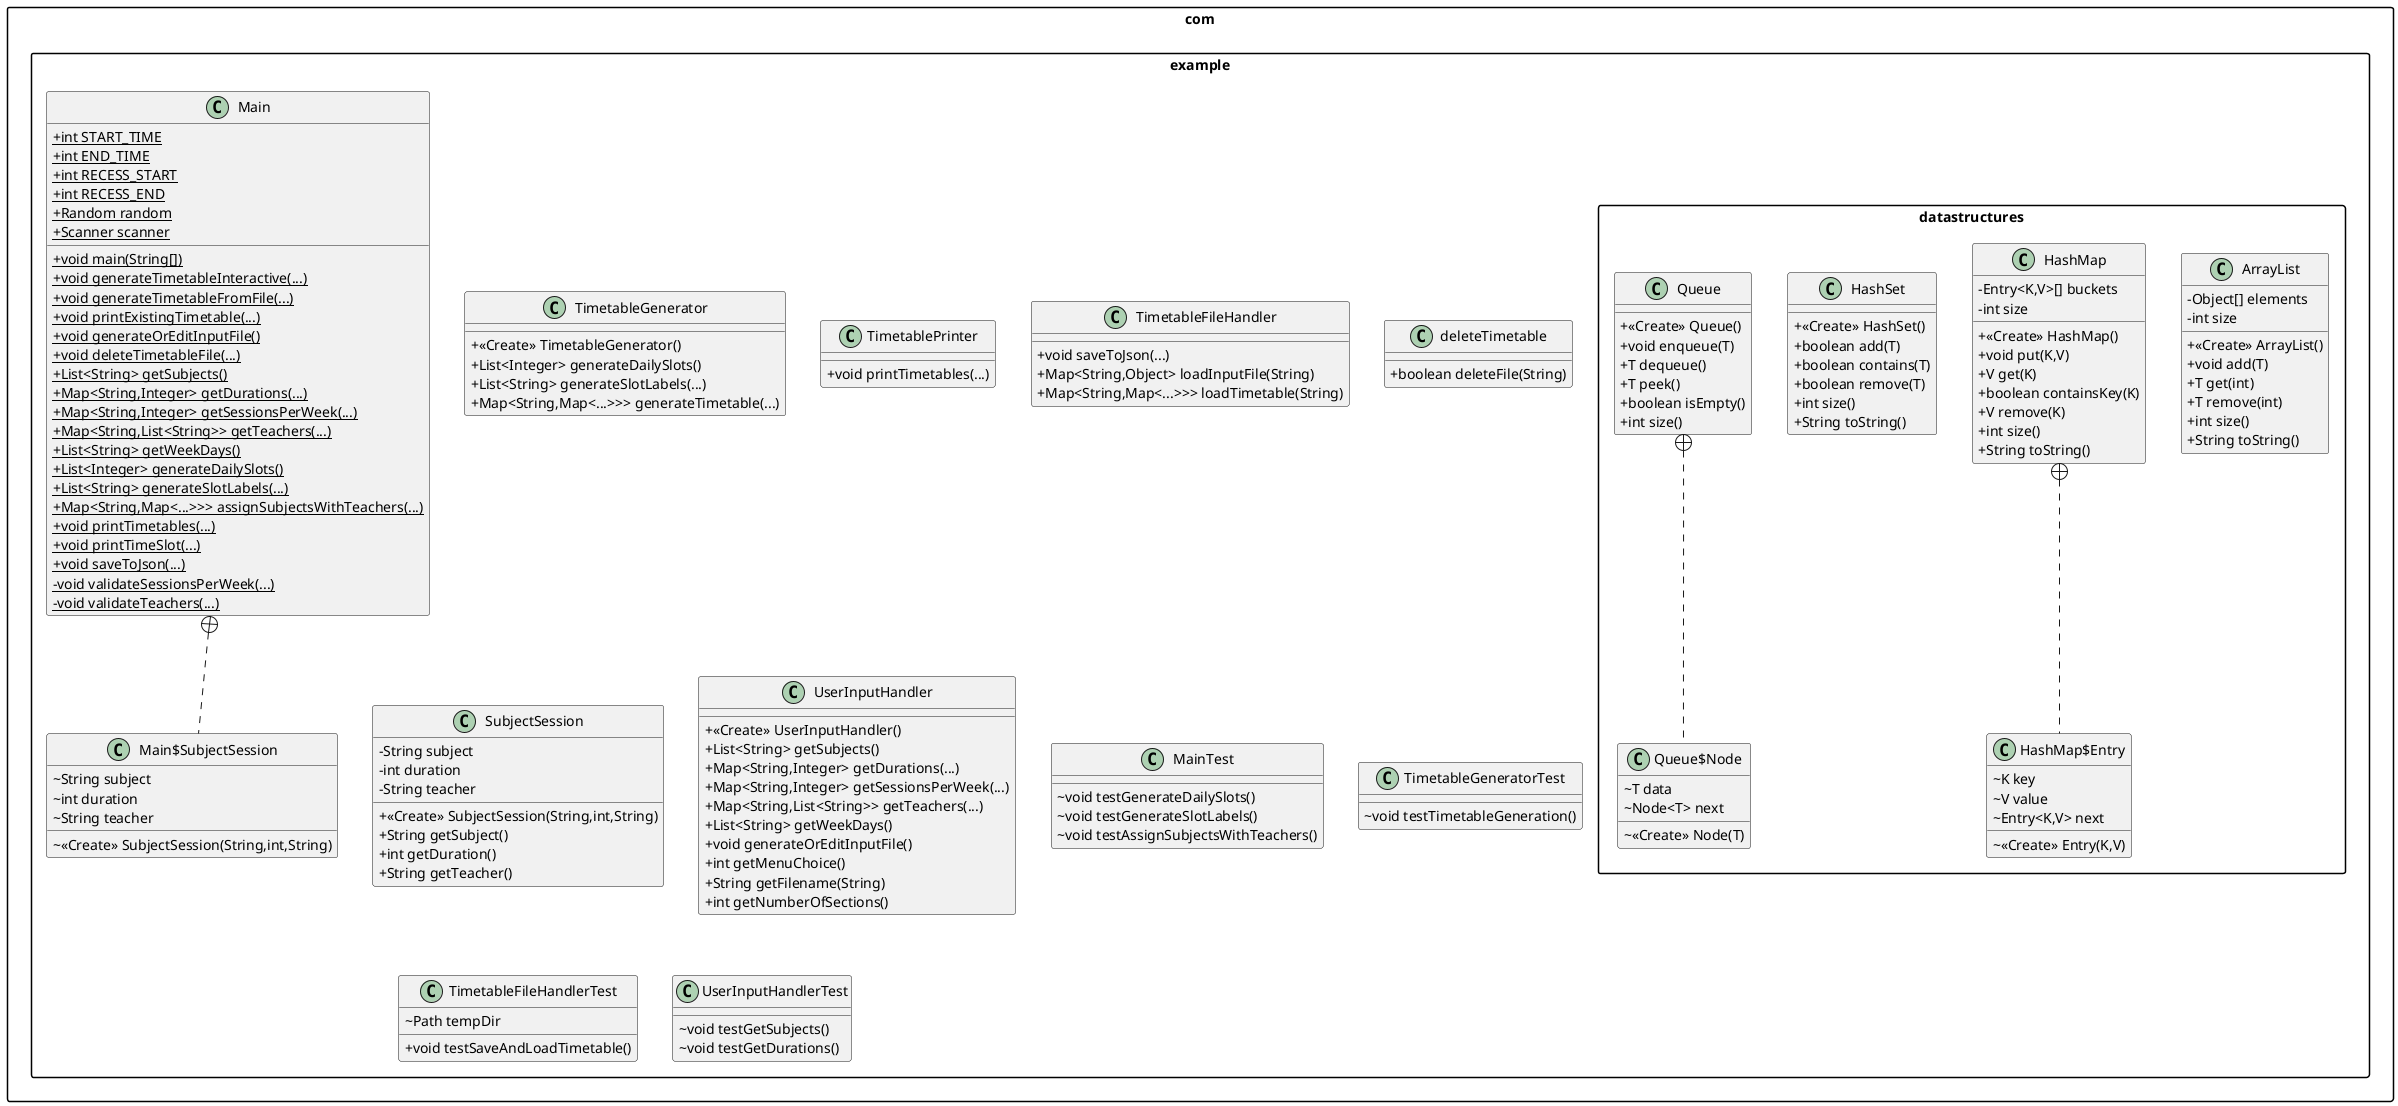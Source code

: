 @startuml
skinparam classAttributeIconSize 0
skinparam packageStyle rectangle

package com.example {
    class Main {
        + {static} int START_TIME
        + {static} int END_TIME
        + {static} int RECESS_START
        + {static} int RECESS_END
        + {static} Random random
        + {static} Scanner scanner
        + {static} void main(String[])
        + {static} void generateTimetableInteractive(...)
        + {static} void generateTimetableFromFile(...)
        + {static} void printExistingTimetable(...)
        + {static} void generateOrEditInputFile()
        + {static} void deleteTimetableFile(...)
        + {static} List<String> getSubjects()
        + {static} Map<String,Integer> getDurations(...)
        + {static} Map<String,Integer> getSessionsPerWeek(...)
        + {static} Map<String,List<String>> getTeachers(...)
        + {static} List<String> getWeekDays()
        + {static} List<Integer> generateDailySlots()
        + {static} List<String> generateSlotLabels(...)
        + {static} Map<String,Map<...>>> assignSubjectsWithTeachers(...)
        + {static} void printTimetables(...)
        + {static} void printTimeSlot(...)
        + {static} void saveToJson(...)
        - {static} void validateSessionsPerWeek(...)
        - {static} void validateTeachers(...)
    }

    class Main$SubjectSession {
        ~ String subject
        ~ int duration
        ~ String teacher
        ~ <<Create>> SubjectSession(String,int,String)
    }

    class TimetableGenerator {
        + <<Create>> TimetableGenerator()
        + List<Integer> generateDailySlots()
        + List<String> generateSlotLabels(...)
        + Map<String,Map<...>>> generateTimetable(...)
    }

    class TimetablePrinter {
        + void printTimetables(...)
    }

    class TimetableFileHandler {
        + void saveToJson(...)
        + Map<String,Object> loadInputFile(String)
        + Map<String,Map<...>>> loadTimetable(String)
    }

    class deleteTimetable {
        + boolean deleteFile(String)
    }

    class SubjectSession {
        - String subject
        - int duration
        - String teacher
        + <<Create>> SubjectSession(String,int,String)
        + String getSubject()
        + int getDuration()
        + String getTeacher()
    }

    class UserInputHandler {
        + <<Create>> UserInputHandler()
        + List<String> getSubjects()
        + Map<String,Integer> getDurations(...)
        + Map<String,Integer> getSessionsPerWeek(...)
        + Map<String,List<String>> getTeachers(...)
        + List<String> getWeekDays()
        + void generateOrEditInputFile()
        + int getMenuChoice()
        + String getFilename(String)
        + int getNumberOfSections()
    }

    class MainTest {
        ~ void testGenerateDailySlots()
        ~ void testGenerateSlotLabels()
        ~ void testAssignSubjectsWithTeachers()
    }

    class TimetableGeneratorTest {
        ~ void testTimetableGeneration()
    }

    class TimetableFileHandlerTest {
        ~ Path tempDir
        + void testSaveAndLoadTimetable()
    }

    class UserInputHandlerTest {
        ~ void testGetSubjects()
        ~ void testGetDurations()
    }
}

package com.example.datastructures {
    class ArrayList {
        - Object[] elements
        - int size
        + <<Create>> ArrayList()
        + void add(T)
        + T get(int)
        + T remove(int)
        + int size()
        + String toString()
    }

    class HashMap {
        - Entry<K,V>[] buckets
        - int size
        + <<Create>> HashMap()
        + void put(K,V)
        + V get(K)
        + boolean containsKey(K)
        + V remove(K)
        + int size()
        + String toString()
    }

    class HashMap$Entry {
        ~ K key
        ~ V value
        ~ Entry<K,V> next
        ~ <<Create>> Entry(K,V)
    }

    class HashSet {
        + <<Create>> HashSet()
        + boolean add(T)
        + boolean contains(T)
        + boolean remove(T)
        + int size()
        + String toString()
    }

    class Queue {
        + <<Create>> Queue()
        + void enqueue(T)
        + T dequeue()
        + T peek()
        + boolean isEmpty()
        + int size()
    }

    class Queue$Node {
        ~ T data
        ~ Node<T> next
        ~ <<Create>> Node(T)
    }
}

' Relationships (only the meaningful ones kept)
Main +.. Main$SubjectSession
HashMap +.. HashMap$Entry
Queue +.. Queue$Node

@enduml
